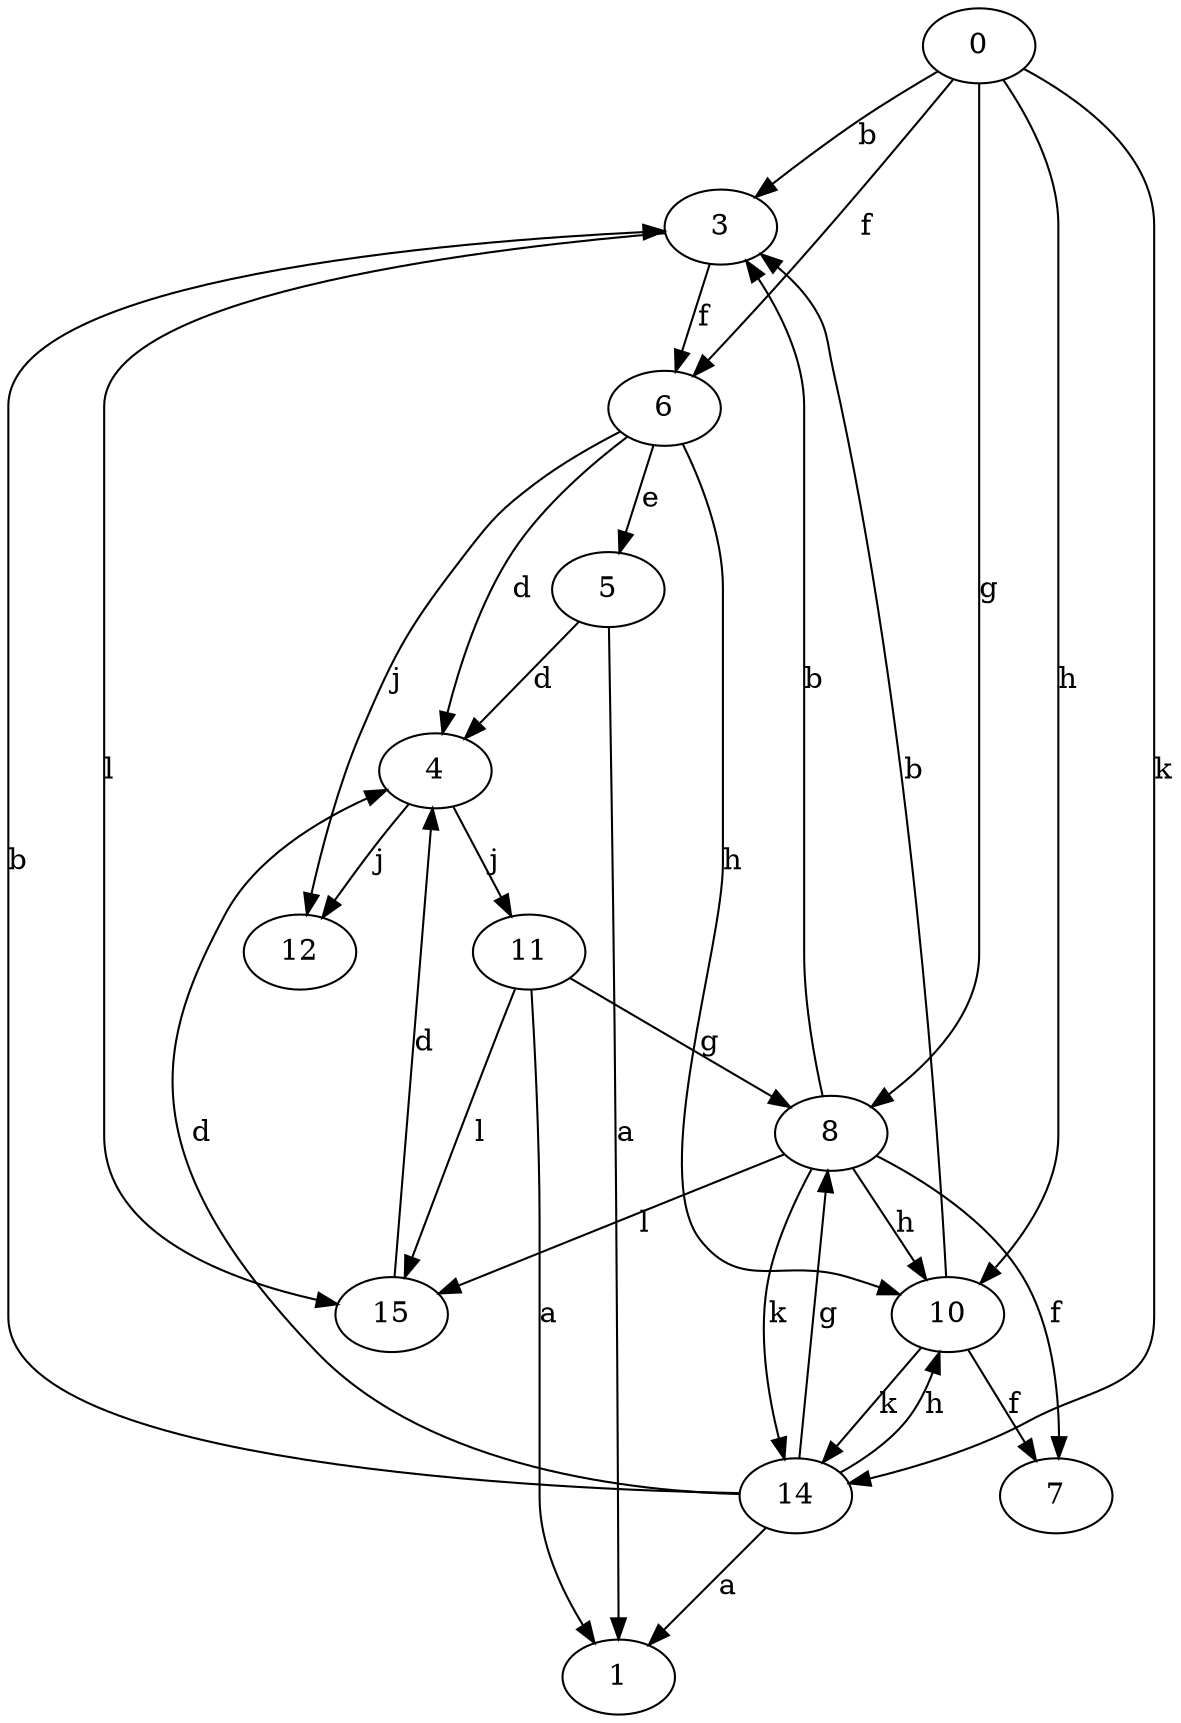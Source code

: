 strict digraph  {
0;
1;
3;
4;
5;
6;
7;
8;
10;
11;
12;
14;
15;
0 -> 3  [label=b];
0 -> 6  [label=f];
0 -> 8  [label=g];
0 -> 10  [label=h];
0 -> 14  [label=k];
3 -> 6  [label=f];
3 -> 15  [label=l];
4 -> 11  [label=j];
4 -> 12  [label=j];
5 -> 1  [label=a];
5 -> 4  [label=d];
6 -> 4  [label=d];
6 -> 5  [label=e];
6 -> 10  [label=h];
6 -> 12  [label=j];
8 -> 3  [label=b];
8 -> 7  [label=f];
8 -> 10  [label=h];
8 -> 14  [label=k];
8 -> 15  [label=l];
10 -> 3  [label=b];
10 -> 7  [label=f];
10 -> 14  [label=k];
11 -> 1  [label=a];
11 -> 8  [label=g];
11 -> 15  [label=l];
14 -> 1  [label=a];
14 -> 3  [label=b];
14 -> 4  [label=d];
14 -> 8  [label=g];
14 -> 10  [label=h];
15 -> 4  [label=d];
}
